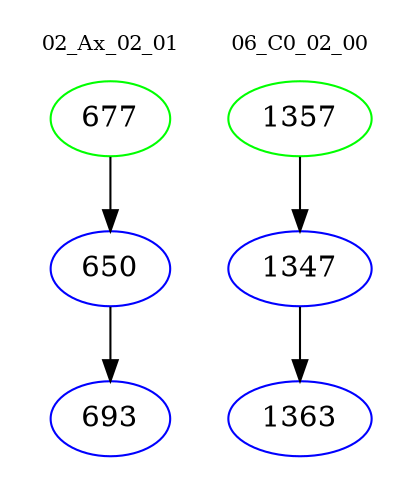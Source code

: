 digraph{
subgraph cluster_0 {
color = white
label = "02_Ax_02_01";
fontsize=10;
T0_677 [label="677", color="green"]
T0_677 -> T0_650 [color="black"]
T0_650 [label="650", color="blue"]
T0_650 -> T0_693 [color="black"]
T0_693 [label="693", color="blue"]
}
subgraph cluster_1 {
color = white
label = "06_C0_02_00";
fontsize=10;
T1_1357 [label="1357", color="green"]
T1_1357 -> T1_1347 [color="black"]
T1_1347 [label="1347", color="blue"]
T1_1347 -> T1_1363 [color="black"]
T1_1363 [label="1363", color="blue"]
}
}
